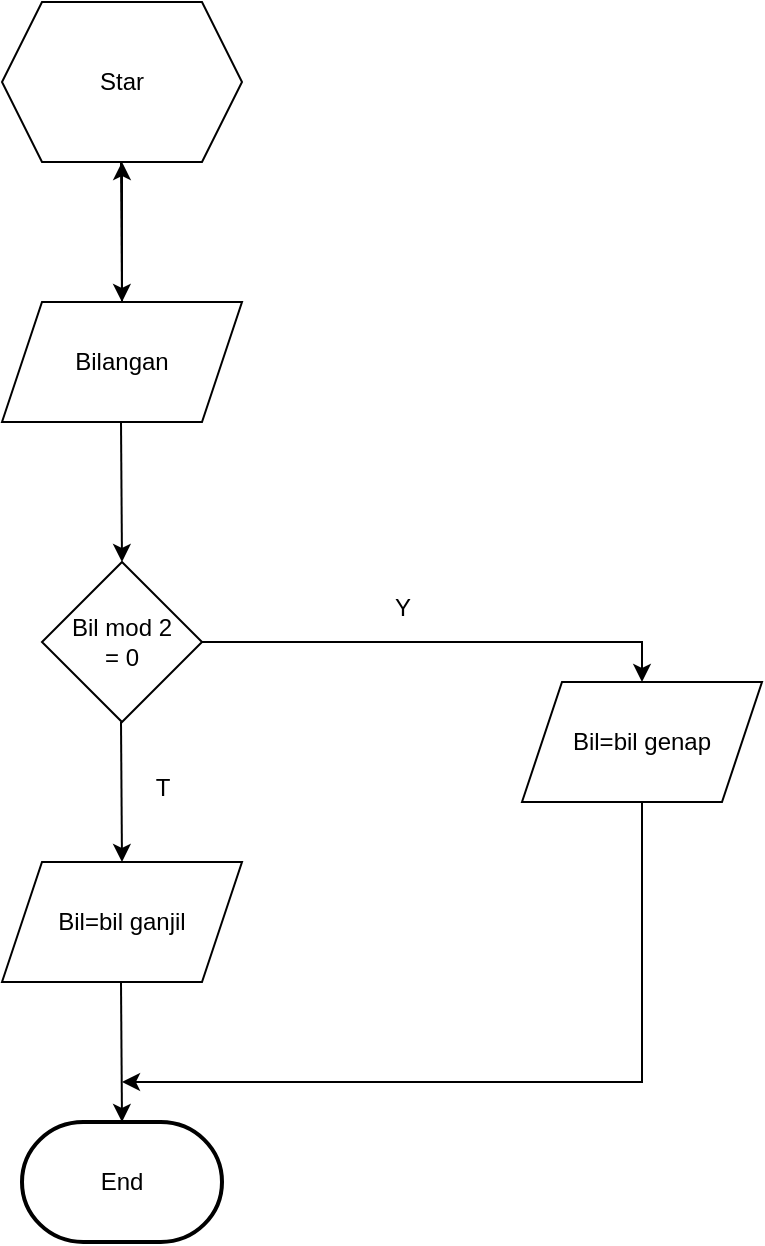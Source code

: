 <mxfile version="22.0.8" type="github" pages="2">
  <diagram name="Page-1" id="Vk8UcorB8K4cTcT6uVNC">
    <mxGraphModel dx="880" dy="470" grid="1" gridSize="10" guides="1" tooltips="1" connect="1" arrows="1" fold="1" page="1" pageScale="1" pageWidth="850" pageHeight="1100" math="0" shadow="0">
      <root>
        <mxCell id="0" />
        <mxCell id="1" parent="0" />
        <mxCell id="beEuUwgr2E8T4ovYW6eY-3" value="Star" style="shape=hexagon;perimeter=hexagonPerimeter2;whiteSpace=wrap;html=1;fixedSize=1;" vertex="1" parent="1">
          <mxGeometry x="360" y="40" width="120" height="80" as="geometry" />
        </mxCell>
        <mxCell id="beEuUwgr2E8T4ovYW6eY-5" value="" style="endArrow=classic;html=1;rounded=0;exitX=0.5;exitY=1;exitDx=0;exitDy=0;" edge="1" parent="1">
          <mxGeometry width="50" height="50" relative="1" as="geometry">
            <mxPoint x="419.5" y="120" as="sourcePoint" />
            <mxPoint x="420" y="190" as="targetPoint" />
            <Array as="points" />
          </mxGeometry>
        </mxCell>
        <mxCell id="beEuUwgr2E8T4ovYW6eY-18" value="" style="edgeStyle=orthogonalEdgeStyle;rounded=0;orthogonalLoop=1;jettySize=auto;html=1;" edge="1" parent="1" source="beEuUwgr2E8T4ovYW6eY-6" target="beEuUwgr2E8T4ovYW6eY-3">
          <mxGeometry relative="1" as="geometry" />
        </mxCell>
        <mxCell id="beEuUwgr2E8T4ovYW6eY-6" value="Bilangan" style="shape=parallelogram;perimeter=parallelogramPerimeter;whiteSpace=wrap;html=1;fixedSize=1;" vertex="1" parent="1">
          <mxGeometry x="360" y="190" width="120" height="60" as="geometry" />
        </mxCell>
        <mxCell id="beEuUwgr2E8T4ovYW6eY-7" value="" style="endArrow=classic;html=1;rounded=0;exitX=0.5;exitY=1;exitDx=0;exitDy=0;" edge="1" parent="1">
          <mxGeometry width="50" height="50" relative="1" as="geometry">
            <mxPoint x="419.5" y="250" as="sourcePoint" />
            <mxPoint x="420" y="320" as="targetPoint" />
            <Array as="points" />
          </mxGeometry>
        </mxCell>
        <mxCell id="beEuUwgr2E8T4ovYW6eY-11" value="&lt;div&gt;Bil mod 2&lt;/div&gt;&lt;div&gt;= 0&lt;br&gt;&lt;/div&gt;" style="rhombus;whiteSpace=wrap;html=1;" vertex="1" parent="1">
          <mxGeometry x="380" y="320" width="80" height="80" as="geometry" />
        </mxCell>
        <mxCell id="beEuUwgr2E8T4ovYW6eY-12" value="&lt;div&gt;Bil=bil ganjil&lt;/div&gt;" style="shape=parallelogram;perimeter=parallelogramPerimeter;whiteSpace=wrap;html=1;fixedSize=1;" vertex="1" parent="1">
          <mxGeometry x="360" y="470" width="120" height="60" as="geometry" />
        </mxCell>
        <mxCell id="beEuUwgr2E8T4ovYW6eY-13" value="" style="endArrow=classic;html=1;rounded=0;exitX=0.5;exitY=1;exitDx=0;exitDy=0;" edge="1" parent="1">
          <mxGeometry width="50" height="50" relative="1" as="geometry">
            <mxPoint x="419.5" y="400" as="sourcePoint" />
            <mxPoint x="420" y="470" as="targetPoint" />
            <Array as="points" />
          </mxGeometry>
        </mxCell>
        <mxCell id="beEuUwgr2E8T4ovYW6eY-15" value="" style="endArrow=classic;html=1;rounded=0;exitX=0.5;exitY=1;exitDx=0;exitDy=0;" edge="1" parent="1">
          <mxGeometry width="50" height="50" relative="1" as="geometry">
            <mxPoint x="419.5" y="530" as="sourcePoint" />
            <mxPoint x="420" y="600" as="targetPoint" />
            <Array as="points" />
          </mxGeometry>
        </mxCell>
        <mxCell id="beEuUwgr2E8T4ovYW6eY-19" value="" style="edgeStyle=orthogonalEdgeStyle;rounded=0;orthogonalLoop=1;jettySize=auto;html=1;exitX=1;exitY=0.5;exitDx=0;exitDy=0;" edge="1" parent="1" source="beEuUwgr2E8T4ovYW6eY-11">
          <mxGeometry relative="1" as="geometry">
            <mxPoint x="550" y="360" as="sourcePoint" />
            <mxPoint x="680" y="380" as="targetPoint" />
            <Array as="points">
              <mxPoint x="680" y="360" />
            </Array>
          </mxGeometry>
        </mxCell>
        <mxCell id="beEuUwgr2E8T4ovYW6eY-21" value="Bil=bil genap" style="shape=parallelogram;perimeter=parallelogramPerimeter;whiteSpace=wrap;html=1;fixedSize=1;" vertex="1" parent="1">
          <mxGeometry x="620" y="380" width="120" height="60" as="geometry" />
        </mxCell>
        <mxCell id="beEuUwgr2E8T4ovYW6eY-22" value="" style="edgeStyle=orthogonalEdgeStyle;rounded=0;orthogonalLoop=1;jettySize=auto;html=1;exitX=0.5;exitY=1;exitDx=0;exitDy=0;" edge="1" parent="1" source="beEuUwgr2E8T4ovYW6eY-21">
          <mxGeometry relative="1" as="geometry">
            <mxPoint x="670" y="470" as="sourcePoint" />
            <mxPoint x="420" y="580" as="targetPoint" />
            <Array as="points">
              <mxPoint x="680" y="580" />
              <mxPoint x="490" y="580" />
            </Array>
          </mxGeometry>
        </mxCell>
        <mxCell id="beEuUwgr2E8T4ovYW6eY-25" value="Y" style="text;html=1;align=center;verticalAlign=middle;resizable=0;points=[];autosize=1;strokeColor=none;fillColor=none;" vertex="1" parent="1">
          <mxGeometry x="545" y="328" width="30" height="30" as="geometry" />
        </mxCell>
        <mxCell id="beEuUwgr2E8T4ovYW6eY-26" value="T" style="text;html=1;align=center;verticalAlign=middle;resizable=0;points=[];autosize=1;strokeColor=none;fillColor=none;" vertex="1" parent="1">
          <mxGeometry x="425" y="418" width="30" height="30" as="geometry" />
        </mxCell>
        <mxCell id="beEuUwgr2E8T4ovYW6eY-27" value="End" style="strokeWidth=2;html=1;shape=mxgraph.flowchart.terminator;whiteSpace=wrap;" vertex="1" parent="1">
          <mxGeometry x="370" y="600" width="100" height="60" as="geometry" />
        </mxCell>
      </root>
    </mxGraphModel>
  </diagram>
  <diagram id="6auhlfw9F_DBcSL3r528" name="Page-2">
    <mxGraphModel dx="880" dy="470" grid="1" gridSize="10" guides="1" tooltips="1" connect="1" arrows="1" fold="1" page="1" pageScale="1" pageWidth="850" pageHeight="1100" math="0" shadow="0">
      <root>
        <mxCell id="0" />
        <mxCell id="1" parent="0" />
        <mxCell id="wDMCWaSotLbRCftTjKFP-1" value="star" style="strokeWidth=2;html=1;shape=mxgraph.flowchart.terminator;whiteSpace=wrap;" vertex="1" parent="1">
          <mxGeometry x="350" y="40" width="100" height="60" as="geometry" />
        </mxCell>
        <mxCell id="wDMCWaSotLbRCftTjKFP-2" value="&lt;div&gt;Lo&lt;/div&gt;&lt;div&gt;Phi.3,14&lt;/div&gt;&lt;div&gt;r&lt;br&gt;&lt;/div&gt;" style="shape=parallelogram;perimeter=parallelogramPerimeter;whiteSpace=wrap;html=1;fixedSize=1;" vertex="1" parent="1">
          <mxGeometry x="340" y="160" width="120" height="60" as="geometry" />
        </mxCell>
        <mxCell id="wDMCWaSotLbRCftTjKFP-5" value="Lo=phi x r xr" style="rounded=0;whiteSpace=wrap;html=1;" vertex="1" parent="1">
          <mxGeometry x="340" y="280" width="120" height="60" as="geometry" />
        </mxCell>
        <mxCell id="wDMCWaSotLbRCftTjKFP-6" value="&lt;div&gt;Lo&lt;br&gt;&lt;/div&gt;" style="shape=parallelogram;perimeter=parallelogramPerimeter;whiteSpace=wrap;html=1;fixedSize=1;" vertex="1" parent="1">
          <mxGeometry x="340" y="400" width="120" height="60" as="geometry" />
        </mxCell>
        <mxCell id="wDMCWaSotLbRCftTjKFP-7" value="End" style="strokeWidth=2;html=1;shape=mxgraph.flowchart.terminator;whiteSpace=wrap;" vertex="1" parent="1">
          <mxGeometry x="350" y="520" width="100" height="60" as="geometry" />
        </mxCell>
        <mxCell id="wDMCWaSotLbRCftTjKFP-8" value="" style="endArrow=classic;html=1;rounded=0;entryX=0.5;entryY=0;entryDx=0;entryDy=0;exitX=0.5;exitY=1;exitDx=0;exitDy=0;exitPerimeter=0;" edge="1" parent="1" source="wDMCWaSotLbRCftTjKFP-5" target="wDMCWaSotLbRCftTjKFP-6">
          <mxGeometry width="50" height="50" relative="1" as="geometry">
            <mxPoint x="400" y="350" as="sourcePoint" />
            <mxPoint x="450" y="300" as="targetPoint" />
            <Array as="points">
              <mxPoint x="400" y="400" />
            </Array>
          </mxGeometry>
        </mxCell>
        <mxCell id="wDMCWaSotLbRCftTjKFP-9" value="" style="endArrow=classic;html=1;rounded=0;entryX=0.5;entryY=0;entryDx=0;entryDy=0;exitX=0.5;exitY=1;exitDx=0;exitDy=0;exitPerimeter=0;" edge="1" parent="1">
          <mxGeometry width="50" height="50" relative="1" as="geometry">
            <mxPoint x="399.5" y="220" as="sourcePoint" />
            <mxPoint x="399.5" y="280" as="targetPoint" />
            <Array as="points">
              <mxPoint x="399.5" y="280" />
            </Array>
          </mxGeometry>
        </mxCell>
        <mxCell id="wDMCWaSotLbRCftTjKFP-11" value="" style="endArrow=classic;html=1;rounded=0;entryX=0.5;entryY=0;entryDx=0;entryDy=0;exitX=0.5;exitY=1;exitDx=0;exitDy=0;exitPerimeter=0;" edge="1" parent="1">
          <mxGeometry width="50" height="50" relative="1" as="geometry">
            <mxPoint x="400" y="100" as="sourcePoint" />
            <mxPoint x="400" y="160" as="targetPoint" />
            <Array as="points">
              <mxPoint x="400" y="160" />
            </Array>
          </mxGeometry>
        </mxCell>
        <mxCell id="wDMCWaSotLbRCftTjKFP-12" value="" style="endArrow=classic;html=1;rounded=0;entryX=0.5;entryY=0;entryDx=0;entryDy=0;exitX=0.5;exitY=1;exitDx=0;exitDy=0;exitPerimeter=0;" edge="1" parent="1">
          <mxGeometry width="50" height="50" relative="1" as="geometry">
            <mxPoint x="399.5" y="460" as="sourcePoint" />
            <mxPoint x="399.5" y="520" as="targetPoint" />
            <Array as="points">
              <mxPoint x="399.5" y="520" />
            </Array>
          </mxGeometry>
        </mxCell>
      </root>
    </mxGraphModel>
  </diagram>
</mxfile>
